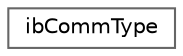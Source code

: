 digraph "Graphical Class Hierarchy"
{
 // LATEX_PDF_SIZE
  bgcolor="transparent";
  edge [fontname=Helvetica,fontsize=10,labelfontname=Helvetica,labelfontsize=10];
  node [fontname=Helvetica,fontsize=10,shape=box,height=0.2,width=0.4];
  rankdir="LR";
  Node0 [id="Node000000",label="ibCommType",height=0.2,width=0.4,color="grey40", fillcolor="white", style="filled",URL="$classib_comm_type.html",tooltip=" "];
}

